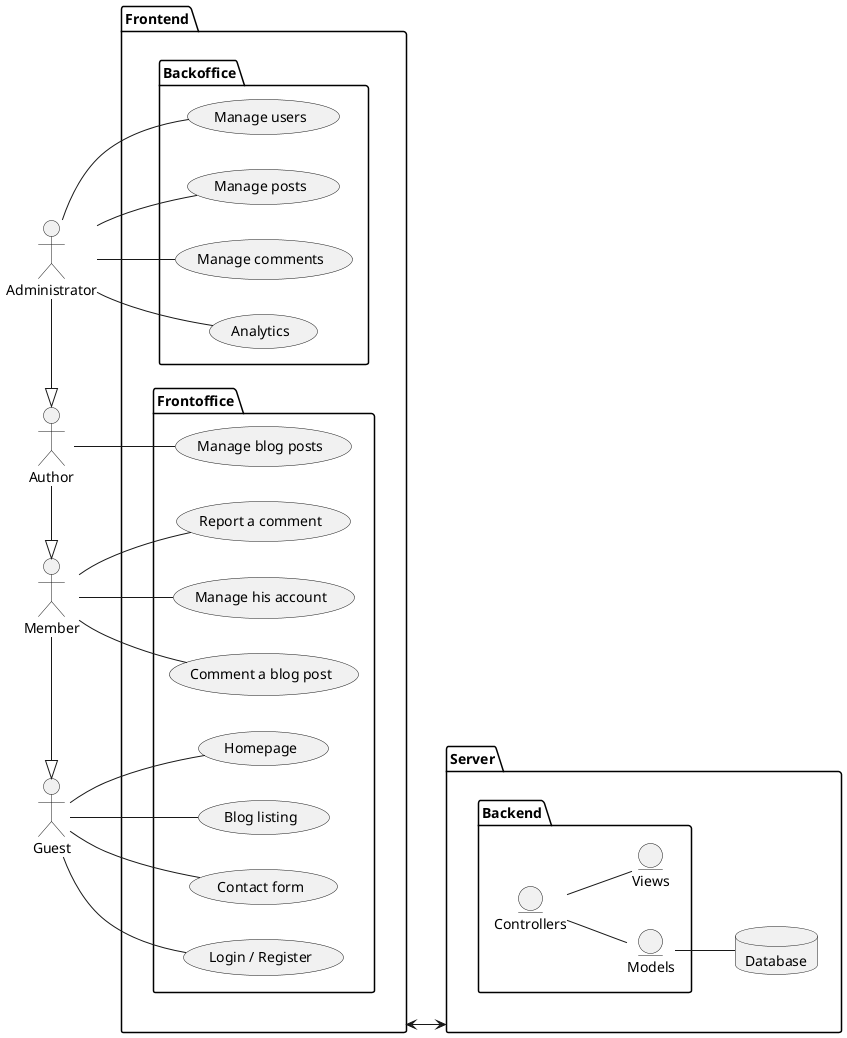 @startuml
skinparam packageStyle rectancle
left to right direction

actor Administrator
actor Author
actor Member
actor Guest 

package Frontend {
  package Frontoffice {
    (Homepage) as h
    (Blog listing) as bl
    (Manage blog posts) as mbp
    (Login / Register) as lr
    (Comment a blog post) as cbp
    (Contact form) as cf
    (Report a comment) as rc

    (Manage his account)
  }

  package Backoffice {
    (Manage users) as mu 
    (Manage posts) as mp
    (Manage comments) as mc
    (Analytics)
  }
}

package Server {

  Database Database

  package Backend {
    entity Controllers
    entity Models
    entity Views
  }
}

Administrator -|> Author
Author -|> Member
Member -|> Guest

Guest -- h
Guest -- bl
Guest -- lr
Guest -- cf

Member -- cbp
Member -- rc
Member -- (Manage his account)

Author -- mbp

Administrator -- mu
Administrator -- mp
Administrator -- mc
Administrator -- Analytics

Frontend <--> Server
Models -- Database
Controllers -- Models
Controllers -- Views

@enduml
